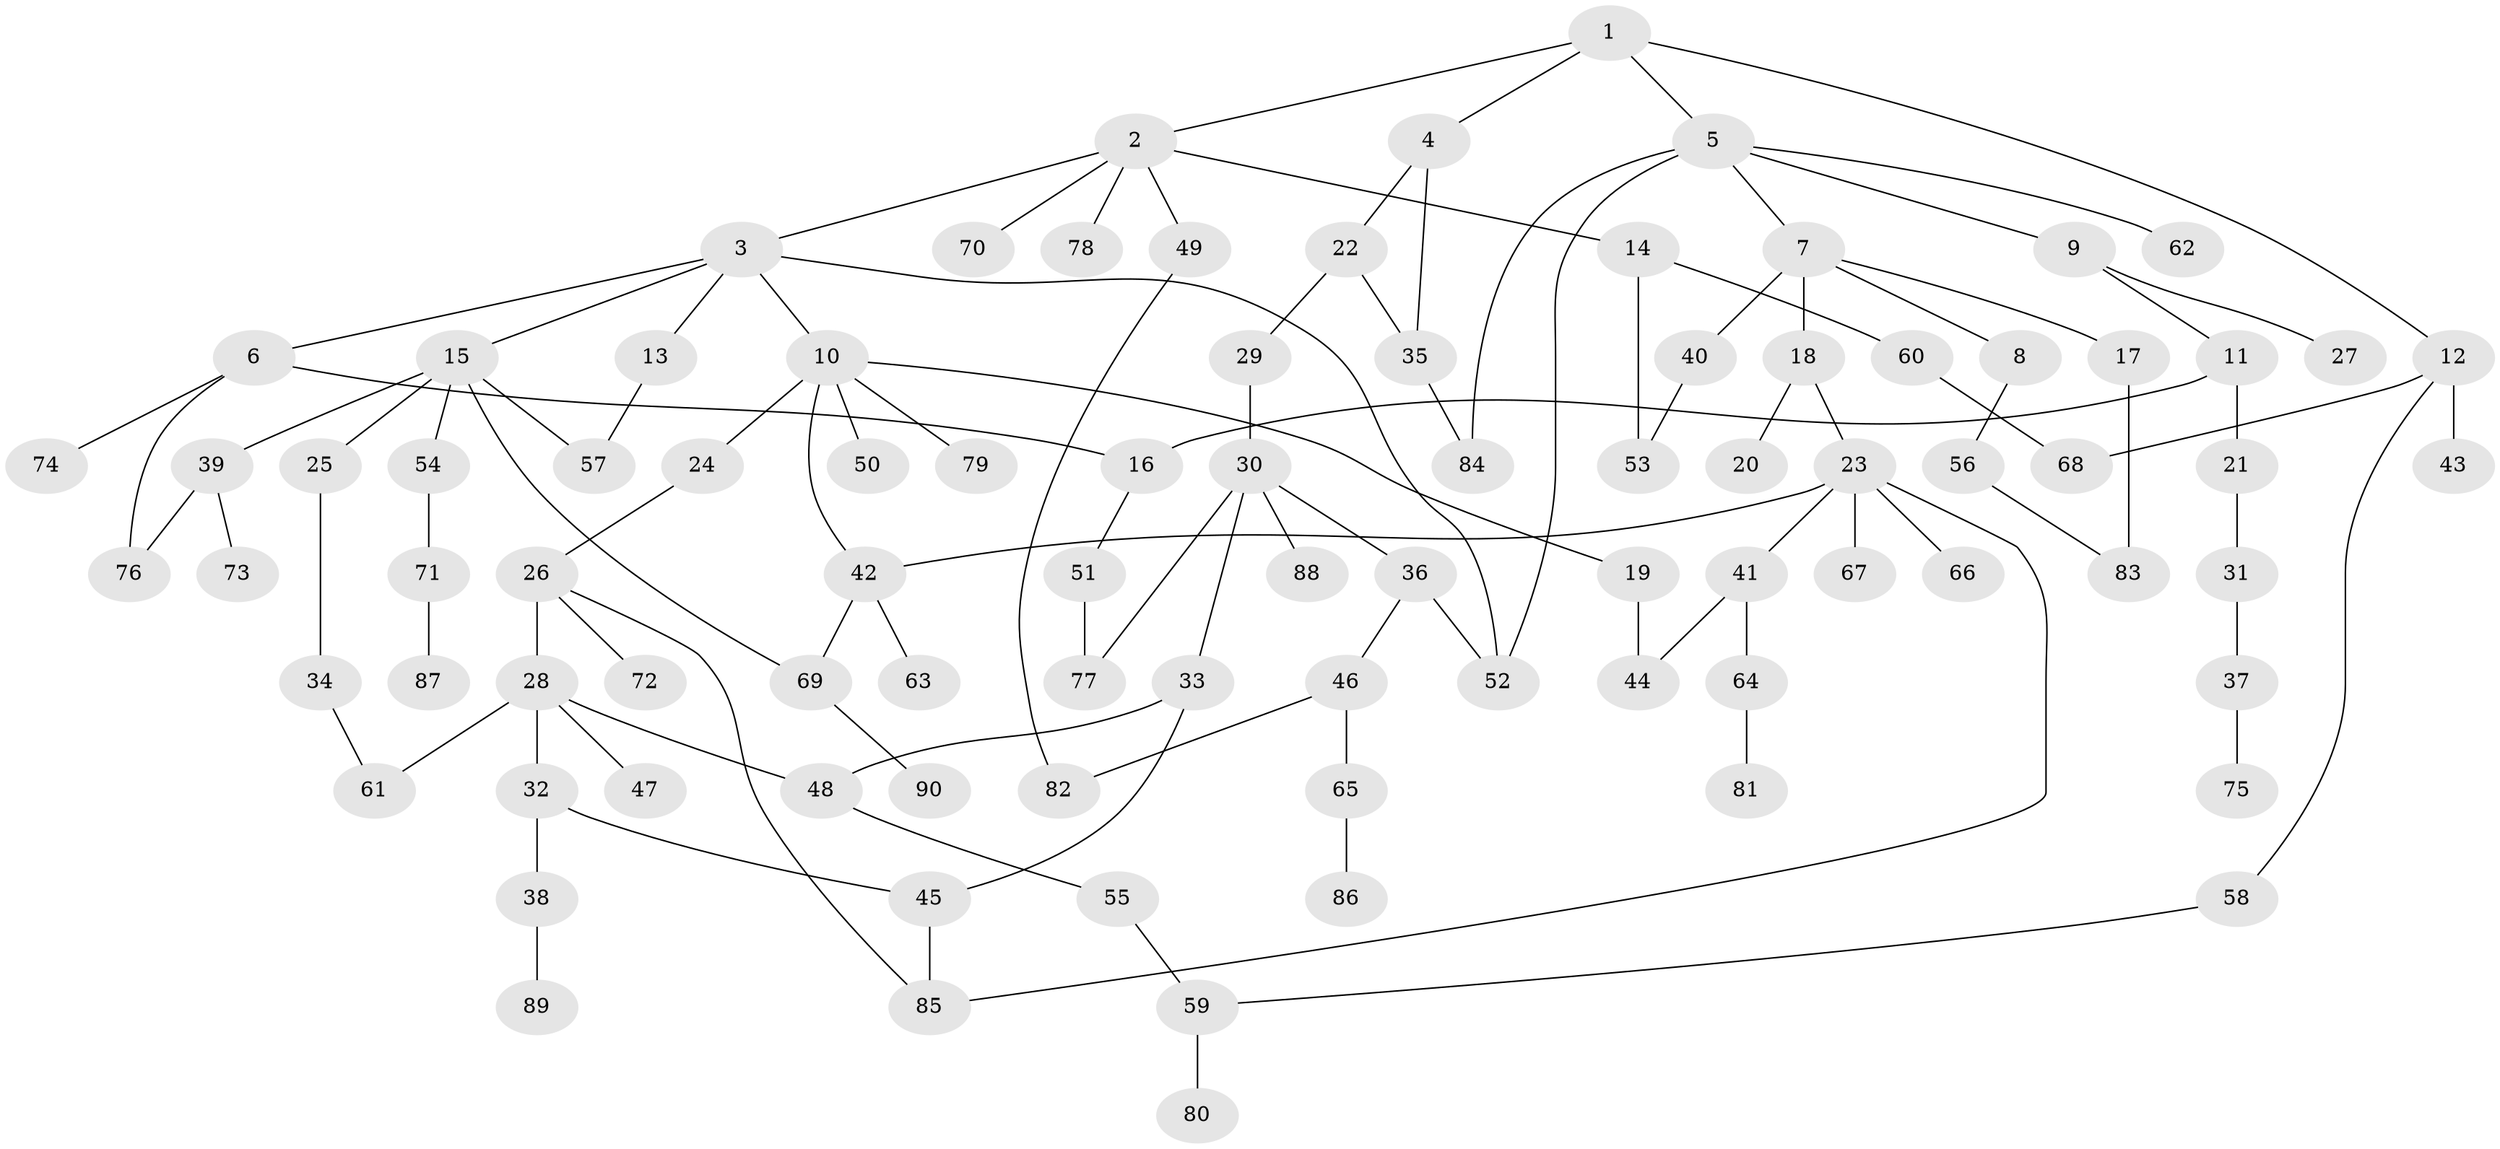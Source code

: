 // Generated by graph-tools (version 1.1) at 2025/34/03/09/25 02:34:19]
// undirected, 90 vertices, 110 edges
graph export_dot {
graph [start="1"]
  node [color=gray90,style=filled];
  1;
  2;
  3;
  4;
  5;
  6;
  7;
  8;
  9;
  10;
  11;
  12;
  13;
  14;
  15;
  16;
  17;
  18;
  19;
  20;
  21;
  22;
  23;
  24;
  25;
  26;
  27;
  28;
  29;
  30;
  31;
  32;
  33;
  34;
  35;
  36;
  37;
  38;
  39;
  40;
  41;
  42;
  43;
  44;
  45;
  46;
  47;
  48;
  49;
  50;
  51;
  52;
  53;
  54;
  55;
  56;
  57;
  58;
  59;
  60;
  61;
  62;
  63;
  64;
  65;
  66;
  67;
  68;
  69;
  70;
  71;
  72;
  73;
  74;
  75;
  76;
  77;
  78;
  79;
  80;
  81;
  82;
  83;
  84;
  85;
  86;
  87;
  88;
  89;
  90;
  1 -- 2;
  1 -- 4;
  1 -- 5;
  1 -- 12;
  2 -- 3;
  2 -- 14;
  2 -- 49;
  2 -- 70;
  2 -- 78;
  3 -- 6;
  3 -- 10;
  3 -- 13;
  3 -- 15;
  3 -- 52;
  4 -- 22;
  4 -- 35;
  5 -- 7;
  5 -- 9;
  5 -- 62;
  5 -- 52;
  5 -- 84;
  6 -- 74;
  6 -- 76;
  6 -- 16;
  7 -- 8;
  7 -- 17;
  7 -- 18;
  7 -- 40;
  8 -- 56;
  9 -- 11;
  9 -- 27;
  10 -- 19;
  10 -- 24;
  10 -- 42;
  10 -- 50;
  10 -- 79;
  11 -- 16;
  11 -- 21;
  12 -- 43;
  12 -- 58;
  12 -- 68;
  13 -- 57;
  14 -- 60;
  14 -- 53;
  15 -- 25;
  15 -- 39;
  15 -- 54;
  15 -- 69;
  15 -- 57;
  16 -- 51;
  17 -- 83;
  18 -- 20;
  18 -- 23;
  19 -- 44;
  21 -- 31;
  22 -- 29;
  22 -- 35;
  23 -- 41;
  23 -- 66;
  23 -- 67;
  23 -- 85;
  23 -- 42;
  24 -- 26;
  25 -- 34;
  26 -- 28;
  26 -- 72;
  26 -- 85;
  28 -- 32;
  28 -- 47;
  28 -- 48;
  28 -- 61;
  29 -- 30;
  30 -- 33;
  30 -- 36;
  30 -- 88;
  30 -- 77;
  31 -- 37;
  32 -- 38;
  32 -- 45;
  33 -- 45;
  33 -- 48;
  34 -- 61;
  35 -- 84;
  36 -- 46;
  36 -- 52;
  37 -- 75;
  38 -- 89;
  39 -- 73;
  39 -- 76;
  40 -- 53;
  41 -- 44;
  41 -- 64;
  42 -- 63;
  42 -- 69;
  45 -- 85;
  46 -- 65;
  46 -- 82;
  48 -- 55;
  49 -- 82;
  51 -- 77;
  54 -- 71;
  55 -- 59;
  56 -- 83;
  58 -- 59;
  59 -- 80;
  60 -- 68;
  64 -- 81;
  65 -- 86;
  69 -- 90;
  71 -- 87;
}
